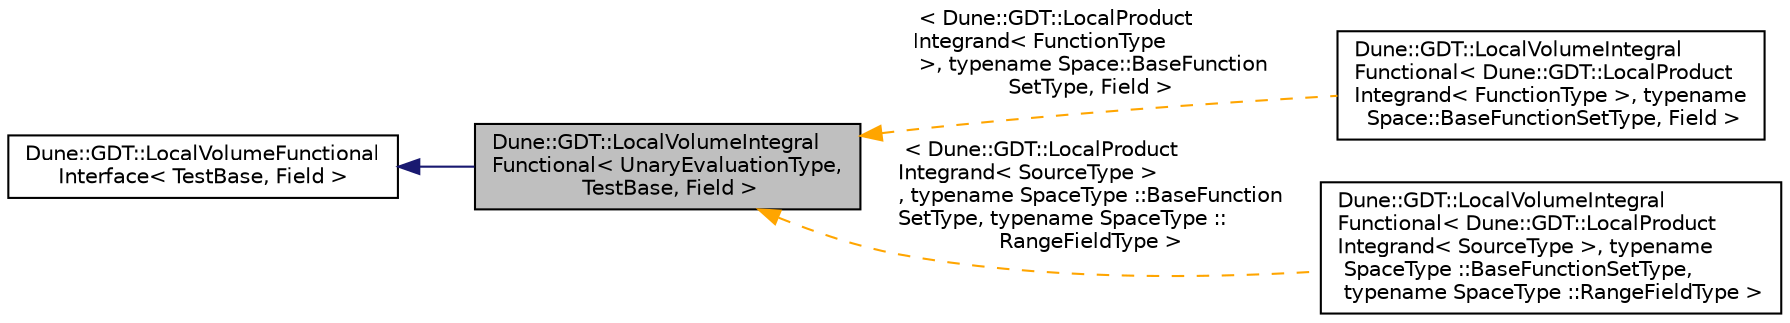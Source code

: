 digraph "Dune::GDT::LocalVolumeIntegralFunctional&lt; UnaryEvaluationType, TestBase, Field &gt;"
{
  edge [fontname="Helvetica",fontsize="10",labelfontname="Helvetica",labelfontsize="10"];
  node [fontname="Helvetica",fontsize="10",shape=record];
  rankdir="LR";
  Node0 [label="Dune::GDT::LocalVolumeIntegral\lFunctional\< UnaryEvaluationType,\l TestBase, Field \>",height=0.2,width=0.4,color="black", fillcolor="grey75", style="filled", fontcolor="black"];
  Node1 -> Node0 [dir="back",color="midnightblue",fontsize="10",style="solid",fontname="Helvetica"];
  Node1 [label="Dune::GDT::LocalVolumeFunctional\lInterface\< TestBase, Field \>",height=0.2,width=0.4,color="black", fillcolor="white", style="filled",URL="$a01333.html"];
  Node0 -> Node2 [dir="back",color="orange",fontsize="10",style="dashed",label=" \< Dune::GDT::LocalProduct\lIntegrand\< FunctionType\l \>, typename Space::BaseFunction\lSetType, Field \>" ,fontname="Helvetica"];
  Node2 [label="Dune::GDT::LocalVolumeIntegral\lFunctional\< Dune::GDT::LocalProduct\lIntegrand\< FunctionType \>, typename\l Space::BaseFunctionSetType, Field \>",height=0.2,width=0.4,color="black", fillcolor="white", style="filled",URL="$a01325.html"];
  Node0 -> Node3 [dir="back",color="orange",fontsize="10",style="dashed",label=" \< Dune::GDT::LocalProduct\lIntegrand\< SourceType \>\l, typename SpaceType ::BaseFunction\lSetType, typename SpaceType ::\lRangeFieldType \>" ,fontname="Helvetica"];
  Node3 [label="Dune::GDT::LocalVolumeIntegral\lFunctional\< Dune::GDT::LocalProduct\lIntegrand\< SourceType \>, typename\l SpaceType ::BaseFunctionSetType,\l typename SpaceType ::RangeFieldType \>",height=0.2,width=0.4,color="black", fillcolor="white", style="filled",URL="$a01325.html"];
}
